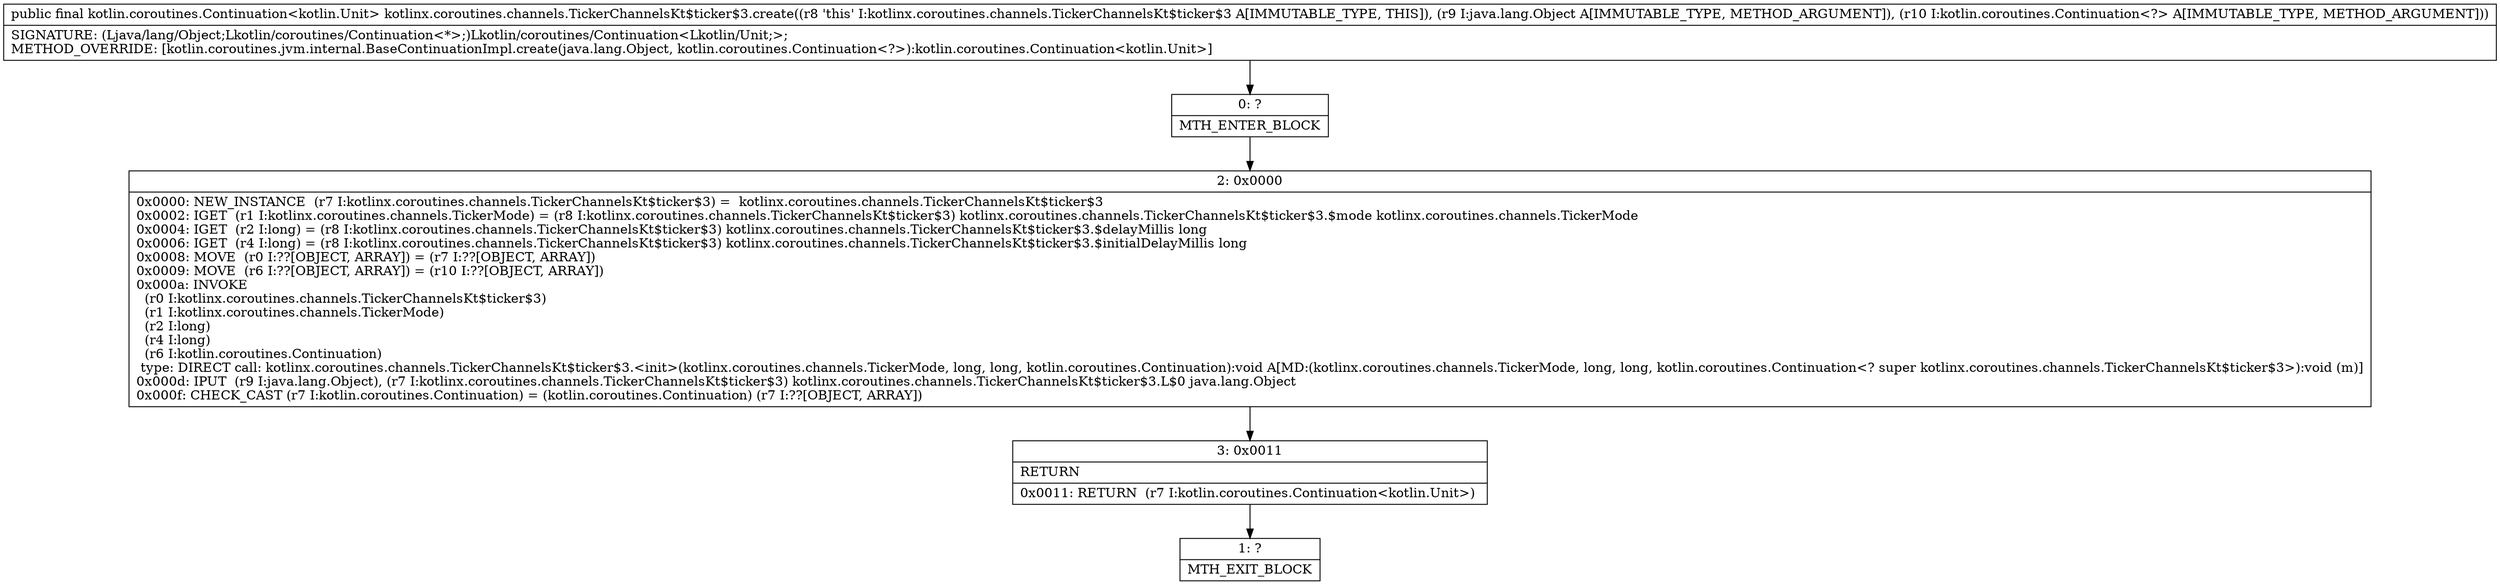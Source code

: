 digraph "CFG forkotlinx.coroutines.channels.TickerChannelsKt$ticker$3.create(Ljava\/lang\/Object;Lkotlin\/coroutines\/Continuation;)Lkotlin\/coroutines\/Continuation;" {
Node_0 [shape=record,label="{0\:\ ?|MTH_ENTER_BLOCK\l}"];
Node_2 [shape=record,label="{2\:\ 0x0000|0x0000: NEW_INSTANCE  (r7 I:kotlinx.coroutines.channels.TickerChannelsKt$ticker$3) =  kotlinx.coroutines.channels.TickerChannelsKt$ticker$3 \l0x0002: IGET  (r1 I:kotlinx.coroutines.channels.TickerMode) = (r8 I:kotlinx.coroutines.channels.TickerChannelsKt$ticker$3) kotlinx.coroutines.channels.TickerChannelsKt$ticker$3.$mode kotlinx.coroutines.channels.TickerMode \l0x0004: IGET  (r2 I:long) = (r8 I:kotlinx.coroutines.channels.TickerChannelsKt$ticker$3) kotlinx.coroutines.channels.TickerChannelsKt$ticker$3.$delayMillis long \l0x0006: IGET  (r4 I:long) = (r8 I:kotlinx.coroutines.channels.TickerChannelsKt$ticker$3) kotlinx.coroutines.channels.TickerChannelsKt$ticker$3.$initialDelayMillis long \l0x0008: MOVE  (r0 I:??[OBJECT, ARRAY]) = (r7 I:??[OBJECT, ARRAY]) \l0x0009: MOVE  (r6 I:??[OBJECT, ARRAY]) = (r10 I:??[OBJECT, ARRAY]) \l0x000a: INVOKE  \l  (r0 I:kotlinx.coroutines.channels.TickerChannelsKt$ticker$3)\l  (r1 I:kotlinx.coroutines.channels.TickerMode)\l  (r2 I:long)\l  (r4 I:long)\l  (r6 I:kotlin.coroutines.Continuation)\l type: DIRECT call: kotlinx.coroutines.channels.TickerChannelsKt$ticker$3.\<init\>(kotlinx.coroutines.channels.TickerMode, long, long, kotlin.coroutines.Continuation):void A[MD:(kotlinx.coroutines.channels.TickerMode, long, long, kotlin.coroutines.Continuation\<? super kotlinx.coroutines.channels.TickerChannelsKt$ticker$3\>):void (m)]\l0x000d: IPUT  (r9 I:java.lang.Object), (r7 I:kotlinx.coroutines.channels.TickerChannelsKt$ticker$3) kotlinx.coroutines.channels.TickerChannelsKt$ticker$3.L$0 java.lang.Object \l0x000f: CHECK_CAST (r7 I:kotlin.coroutines.Continuation) = (kotlin.coroutines.Continuation) (r7 I:??[OBJECT, ARRAY]) \l}"];
Node_3 [shape=record,label="{3\:\ 0x0011|RETURN\l|0x0011: RETURN  (r7 I:kotlin.coroutines.Continuation\<kotlin.Unit\>) \l}"];
Node_1 [shape=record,label="{1\:\ ?|MTH_EXIT_BLOCK\l}"];
MethodNode[shape=record,label="{public final kotlin.coroutines.Continuation\<kotlin.Unit\> kotlinx.coroutines.channels.TickerChannelsKt$ticker$3.create((r8 'this' I:kotlinx.coroutines.channels.TickerChannelsKt$ticker$3 A[IMMUTABLE_TYPE, THIS]), (r9 I:java.lang.Object A[IMMUTABLE_TYPE, METHOD_ARGUMENT]), (r10 I:kotlin.coroutines.Continuation\<?\> A[IMMUTABLE_TYPE, METHOD_ARGUMENT]))  | SIGNATURE: (Ljava\/lang\/Object;Lkotlin\/coroutines\/Continuation\<*\>;)Lkotlin\/coroutines\/Continuation\<Lkotlin\/Unit;\>;\lMETHOD_OVERRIDE: [kotlin.coroutines.jvm.internal.BaseContinuationImpl.create(java.lang.Object, kotlin.coroutines.Continuation\<?\>):kotlin.coroutines.Continuation\<kotlin.Unit\>]\l}"];
MethodNode -> Node_0;Node_0 -> Node_2;
Node_2 -> Node_3;
Node_3 -> Node_1;
}

